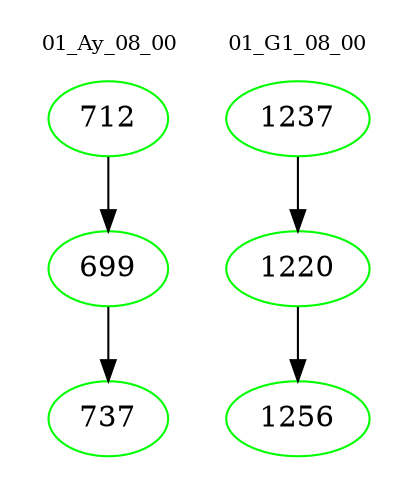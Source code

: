 digraph{
subgraph cluster_0 {
color = white
label = "01_Ay_08_00";
fontsize=10;
T0_712 [label="712", color="green"]
T0_712 -> T0_699 [color="black"]
T0_699 [label="699", color="green"]
T0_699 -> T0_737 [color="black"]
T0_737 [label="737", color="green"]
}
subgraph cluster_1 {
color = white
label = "01_G1_08_00";
fontsize=10;
T1_1237 [label="1237", color="green"]
T1_1237 -> T1_1220 [color="black"]
T1_1220 [label="1220", color="green"]
T1_1220 -> T1_1256 [color="black"]
T1_1256 [label="1256", color="green"]
}
}
